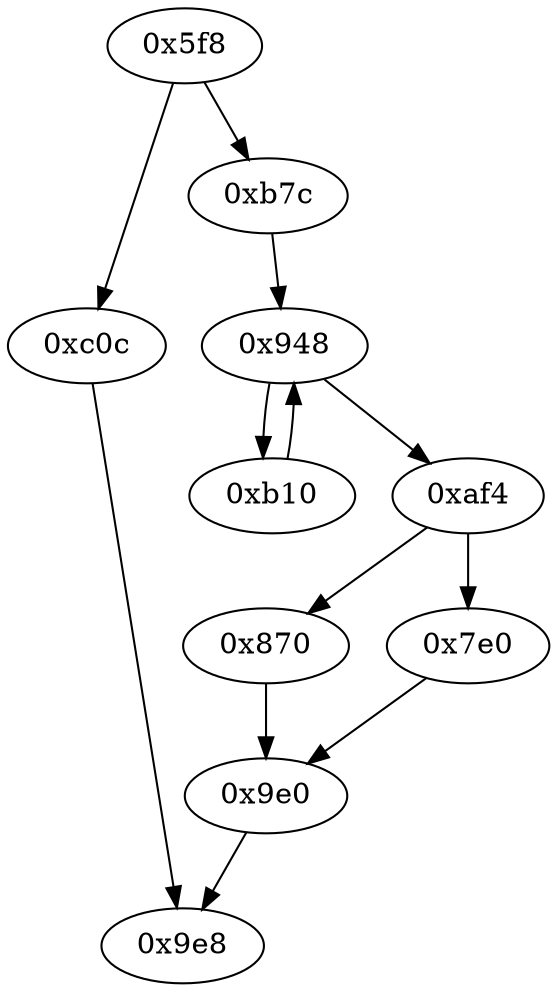 strict digraph "" {
	graph ["edge"="{}",
		file="/Users/mark/Documents/deobfus-2019-ccs/ALL-CFG/basic-algorithms/armstrong/1528_recovered.dot",
		"graph"="{u'file': u'/Users/mark/Documents/deobfus-2019-ccs/ALL-CFG/basic-algorithms/armstrong/1528_recovered.dot'}",
		"node"="{u'opcode': u''}"
	];
	"0xc0c"	 [opcode="[u'mov']"];
	"0x9e8"	 [opcode="[u'ldr', u'str', u'ldr', u'ldr', u'ldr', u'ldr', u'add', u'sub', u'sub', u'mul', u'eor', u'and', u'ldr', u'mov', u'mov', u'ldr', \
u'cmp', u'mov', u'cmp', u'mov', u'mov', u'cmp', u'mov', u'mov', u'teq', u'mov', u'b']"];
	"0xc0c" -> "0x9e8";
	"0xb10"	 [opcode="[u'ldr', u'ldr', u'ldr', u'ldr', u'ldr', u'mov', u'sub', u'cmp', u'sub', u'mov', u'add', u'mul', u'mov', u'mvn', u'ldr', u'orr', \
u'cmn', u'mov', u'teq', u'ldr', u'mov', u'cmn', u'mov', u'mov', u'cmp', u'mov', u'b']"];
	"0x948"	 [opcode="[u'ldr', u'ldr', u'str', u'ldr', u'str', u'ldr', u'ldr', u'rsb', u'mvn', u'mul', u'mvn', u'ldr', u'orr', u'mov', u'cmn', u'mov', \
u'ldr', u'cmp', u'mov', u'mov', u'mov', u'cmn', u'mov', u'mov', u'teq', u'mov', u'b']"];
	"0xb10" -> "0x948";
	"0xb7c"	 [opcode="[u'ldr', u'ldr', u'ldrb', u'str', u'mov', u'str', u'ldr']"];
	"0xb7c" -> "0x948";
	"0x870"	 [opcode="[u'ldr', u'mov', u'ldr', u'rsb', u'mvn', u'mul', u'mov', u'eor', u'and', u'ldr', u'mov', u'ldr', u'cmp', u'mov', u'teq', u'ldr', \
u'mov', u'cmp', u'mov', u'mov', u'cmp', u'mov', u'b']"];
	"0x9e0"	 [opcode="[u'mov', u'b']"];
	"0x870" -> "0x9e0";
	"0x7e0"	 [opcode="[u'ldr', u'bl', u'mov', u'b']"];
	"0x7e0" -> "0x9e0";
	"0xaf4"	 [opcode="[u'ldr', u'ldr', u'ldr', u'ldr', u'cmp', u'mov', u'b']"];
	"0xaf4" -> "0x870";
	"0xaf4" -> "0x7e0";
	"0x948" -> "0xb10";
	"0x948" -> "0xaf4";
	"0x9e0" -> "0x9e8";
	"0x5f8"	 [opcode="[u'push', u'add', u'sub', u'str', u'cmp', u'mvn', u'ldr', u'ldr', u'ldr', u'ldr', u'mov', u'ldr', u'str', u'ldr', u'ldr', u'ldr', \
u'str', u'ldr', u'str', u'ldr', u'str', u'ldr', u'str', u'ldr', u'str', u'ldr', u'str', u'ldr', u'ldr', u'add', u'str', u'ldr', \
u'add', u'str', u'ldr', u'add', u'str', u'str', u'str', u'str', u'b']"];
	"0x5f8" -> "0xc0c";
	"0x5f8" -> "0xb7c";
}
